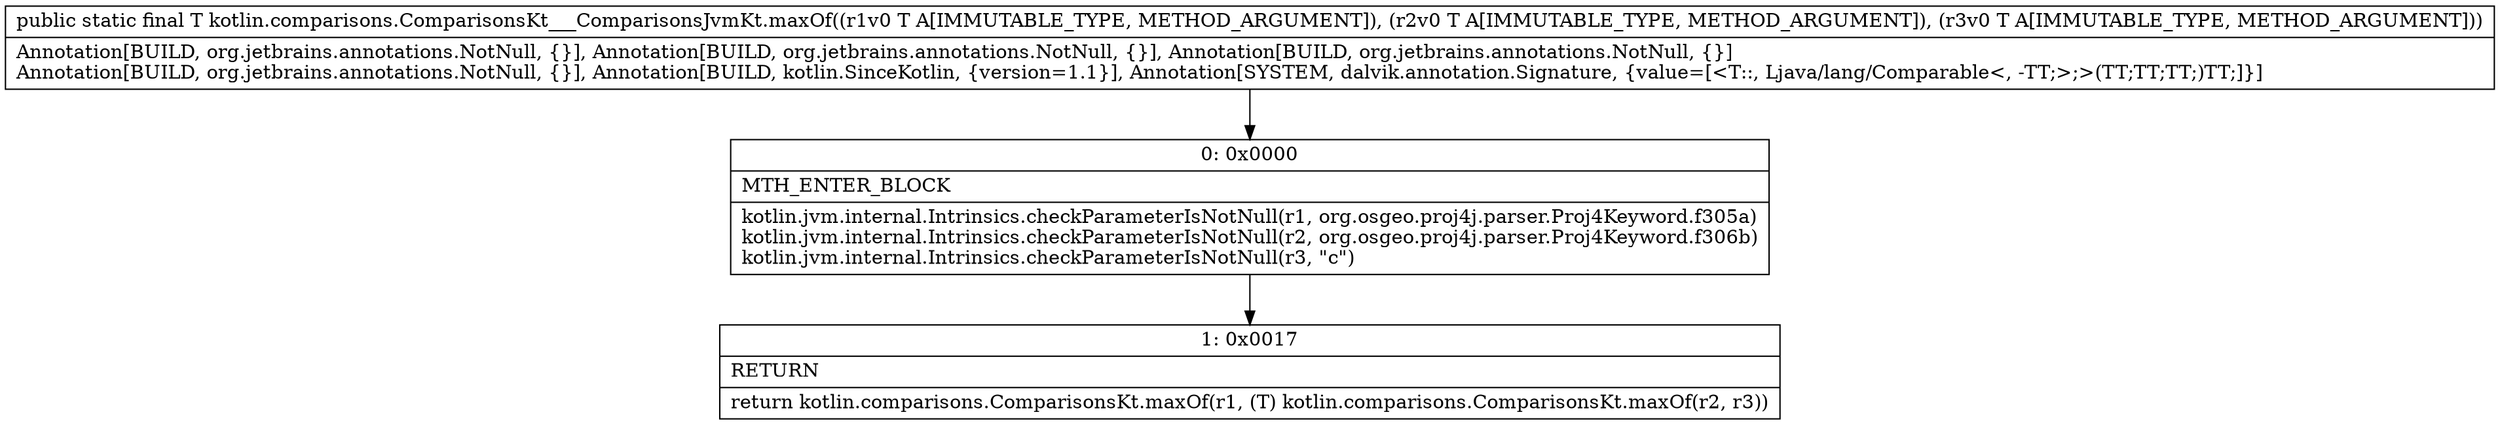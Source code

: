 digraph "CFG forkotlin.comparisons.ComparisonsKt___ComparisonsJvmKt.maxOf(Ljava\/lang\/Comparable;Ljava\/lang\/Comparable;Ljava\/lang\/Comparable;)Ljava\/lang\/Comparable;" {
Node_0 [shape=record,label="{0\:\ 0x0000|MTH_ENTER_BLOCK\l|kotlin.jvm.internal.Intrinsics.checkParameterIsNotNull(r1, org.osgeo.proj4j.parser.Proj4Keyword.f305a)\lkotlin.jvm.internal.Intrinsics.checkParameterIsNotNull(r2, org.osgeo.proj4j.parser.Proj4Keyword.f306b)\lkotlin.jvm.internal.Intrinsics.checkParameterIsNotNull(r3, \"c\")\l}"];
Node_1 [shape=record,label="{1\:\ 0x0017|RETURN\l|return kotlin.comparisons.ComparisonsKt.maxOf(r1, (T) kotlin.comparisons.ComparisonsKt.maxOf(r2, r3))\l}"];
MethodNode[shape=record,label="{public static final T kotlin.comparisons.ComparisonsKt___ComparisonsJvmKt.maxOf((r1v0 T A[IMMUTABLE_TYPE, METHOD_ARGUMENT]), (r2v0 T A[IMMUTABLE_TYPE, METHOD_ARGUMENT]), (r3v0 T A[IMMUTABLE_TYPE, METHOD_ARGUMENT]))  | Annotation[BUILD, org.jetbrains.annotations.NotNull, \{\}], Annotation[BUILD, org.jetbrains.annotations.NotNull, \{\}], Annotation[BUILD, org.jetbrains.annotations.NotNull, \{\}]\lAnnotation[BUILD, org.jetbrains.annotations.NotNull, \{\}], Annotation[BUILD, kotlin.SinceKotlin, \{version=1.1\}], Annotation[SYSTEM, dalvik.annotation.Signature, \{value=[\<T::, Ljava\/lang\/Comparable\<, \-TT;\>;\>(TT;TT;TT;)TT;]\}]\l}"];
MethodNode -> Node_0;
Node_0 -> Node_1;
}


